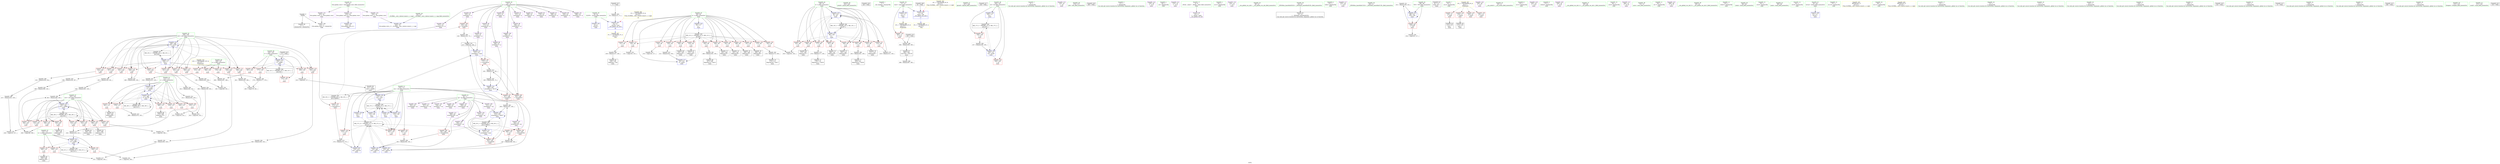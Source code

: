 digraph "SVFG" {
	label="SVFG";

	Node0x55d1b0679d70 [shape=record,color=grey,label="{NodeID: 0\nNullPtr}"];
	Node0x55d1b0679d70 -> Node0x55d1b068dc90[style=solid];
	Node0x55d1b0679d70 -> Node0x55d1b0690650[style=solid];
	Node0x55d1b069c0f0 [shape=record,color=grey,label="{NodeID: 277\n326 = Binary(324, 325, )\n}"];
	Node0x55d1b069c0f0 -> Node0x55d1b0699990[style=solid];
	Node0x55d1b068fbd0 [shape=record,color=red,label="{NodeID: 194\n143\<--142\n\<--arrayidx2\nmain\n}"];
	Node0x55d1b068fbd0 -> Node0x55d1b069d470[style=solid];
	Node0x55d1b068cdc0 [shape=record,color=purple,label="{NodeID: 111\n357\<--16\narrayidx107\<--sp\nmain\n}"];
	Node0x55d1b0679660 [shape=record,color=green,label="{NodeID: 28\n8\<--10\n_ZL2PI\<--_ZL2PI_field_insensitive\nGlob }"];
	Node0x55d1b0679660 -> Node0x55d1b0690250[style=solid];
	Node0x55d1b0679660 -> Node0x55d1b0690750[style=solid];
	Node0x55d1b069eaf0 [shape=record,color=grey,label="{NodeID: 305\n291 = Binary(282, 290, )\n}"];
	Node0x55d1b069eaf0 -> Node0x55d1b06a0a70[style=solid];
	Node0x55d1b0691380 [shape=record,color=blue,label="{NodeID: 222\n102\<--265\nn52\<--sub60\nmain\n}"];
	Node0x55d1b0691380 -> Node0x55d1b0693ad0[style=dashed];
	Node0x55d1b0691380 -> Node0x55d1b0693ba0[style=dashed];
	Node0x55d1b0691380 -> Node0x55d1b0693c70[style=dashed];
	Node0x55d1b0691380 -> Node0x55d1b0693d40[style=dashed];
	Node0x55d1b0691380 -> Node0x55d1b0693e10[style=dashed];
	Node0x55d1b0691380 -> Node0x55d1b0693ee0[style=dashed];
	Node0x55d1b0691380 -> Node0x55d1b0693fb0[style=dashed];
	Node0x55d1b0691380 -> Node0x55d1b0694080[style=dashed];
	Node0x55d1b0691380 -> Node0x55d1b0691380[style=dashed];
	Node0x55d1b0691380 -> Node0x55d1b06acfe0[style=dashed];
	Node0x55d1b0692dd0 [shape=record,color=red,label="{NodeID: 139\n184\<--94\n\<--n\nmain\n}"];
	Node0x55d1b0692dd0 -> Node0x55d1b068e6b0[style=solid];
	Node0x55d1b068d890 [shape=record,color=green,label="{NodeID: 56\n241\<--242\nprintf\<--printf_field_insensitive\n}"];
	Node0x55d1b06cbd60 [shape=record,color=black,label="{NodeID: 416\n240 = PHI()\n}"];
	Node0x55d1b0694490 [shape=record,color=red,label="{NodeID: 167\n278\<--106\n\<--y\nmain\n}"];
	Node0x55d1b0694490 -> Node0x55d1b069cb70[style=solid];
	Node0x55d1b068f070 [shape=record,color=black,label="{NodeID: 84\n359\<--358\nidxprom108\<--\nmain\n}"];
	Node0x55d1b0677be0 [shape=record,color=green,label="{NodeID: 1\n7\<--1\n__dso_handle\<--dummyObj\nGlob }"];
	Node0x55d1b069c270 [shape=record,color=grey,label="{NodeID: 278\n216 = Binary(215, 139, )\n}"];
	Node0x55d1b069c270 -> Node0x55d1b0690ea0[style=solid];
	Node0x55d1b068fca0 [shape=record,color=red,label="{NodeID: 195\n172\<--171\n\<--arrayidx16\nmain\n}"];
	Node0x55d1b068fca0 -> Node0x55d1b069f570[style=solid];
	Node0x55d1b068ce90 [shape=record,color=purple,label="{NodeID: 112\n360\<--16\narrayidx109\<--sp\nmain\n}"];
	Node0x55d1b068ce90 -> Node0x55d1b06900b0[style=solid];
	Node0x55d1b0679760 [shape=record,color=green,label="{NodeID: 29\n11\<--13\nstart\<--start_field_insensitive\nGlob }"];
	Node0x55d1b0679760 -> Node0x55d1b0692340[style=solid];
	Node0x55d1b0679760 -> Node0x55d1b0690350[style=solid];
	Node0x55d1b0679760 -> Node0x55d1b0690820[style=solid];
	Node0x55d1b069ec70 [shape=record,color=grey,label="{NodeID: 306\n396 = Binary(397, 395, )\n}"];
	Node0x55d1b0691450 [shape=record,color=blue,label="{NodeID: 223\n108\<--269\nk53\<--inc62\nmain\n}"];
	Node0x55d1b0691450 -> Node0x55d1b0694700[style=dashed];
	Node0x55d1b0691450 -> Node0x55d1b06947d0[style=dashed];
	Node0x55d1b0691450 -> Node0x55d1b06948a0[style=dashed];
	Node0x55d1b0691450 -> Node0x55d1b0694970[style=dashed];
	Node0x55d1b0691450 -> Node0x55d1b0694a40[style=dashed];
	Node0x55d1b0691450 -> Node0x55d1b0694b10[style=dashed];
	Node0x55d1b0691450 -> Node0x55d1b0694be0[style=dashed];
	Node0x55d1b0691450 -> Node0x55d1b0694cb0[style=dashed];
	Node0x55d1b0691450 -> Node0x55d1b0694d80[style=dashed];
	Node0x55d1b0691450 -> Node0x55d1b0694e50[style=dashed];
	Node0x55d1b0691450 -> Node0x55d1b0694f20[style=dashed];
	Node0x55d1b0691450 -> Node0x55d1b0691450[style=dashed];
	Node0x55d1b0691450 -> Node0x55d1b06ad9e0[style=dashed];
	Node0x55d1b0692ea0 [shape=record,color=red,label="{NodeID: 140\n191\<--94\n\<--n\nmain\n}"];
	Node0x55d1b0692ea0 -> Node0x55d1b068e850[style=solid];
	Node0x55d1b068d990 [shape=record,color=green,label="{NodeID: 57\n247\<--248\nfprintf\<--fprintf_field_insensitive\n}"];
	Node0x55d1b06cbe30 [shape=record,color=black,label="{NodeID: 417\n246 = PHI()\n}"];
	Node0x55d1b06acae0 [shape=record,color=black,label="{NodeID: 334\nMR_17V_3 = PHI(MR_17V_4, MR_17V_2, )\npts\{101 \}\n}"];
	Node0x55d1b06acae0 -> Node0x55d1b0693930[style=dashed];
	Node0x55d1b06acae0 -> Node0x55d1b06911e0[style=dashed];
	Node0x55d1b0694560 [shape=record,color=red,label="{NodeID: 168\n288\<--106\n\<--y\nmain\n}"];
	Node0x55d1b0694560 -> Node0x55d1b069edf0[style=solid];
	Node0x55d1b068f140 [shape=record,color=black,label="{NodeID: 85\n367\<--366\nidxprom112\<--\nmain\n}"];
	Node0x55d1b0677ab0 [shape=record,color=green,label="{NodeID: 2\n9\<--1\n\<--dummyObj\nCan only get source location for instruction, argument, global var or function.}"];
	Node0x55d1b069c3f0 [shape=record,color=grey,label="{NodeID: 279\n178 = Binary(177, 139, )\n}"];
	Node0x55d1b069c3f0 -> Node0x55d1b068e5e0[style=solid];
	Node0x55d1b068fd70 [shape=record,color=red,label="{NodeID: 196\n181\<--180\n\<--arrayidx22\nmain\n}"];
	Node0x55d1b068fd70 -> Node0x55d1b069f570[style=solid];
	Node0x55d1b068cf60 [shape=record,color=purple,label="{NodeID: 113\n119\<--18\n\<--.str\nmain\n}"];
	Node0x55d1b0679860 [shape=record,color=green,label="{NodeID: 30\n14\<--15\np\<--p_field_insensitive\nGlob }"];
	Node0x55d1b0679860 -> Node0x55d1b068f480[style=solid];
	Node0x55d1b0679860 -> Node0x55d1b068f550[style=solid];
	Node0x55d1b0679860 -> Node0x55d1b068f620[style=solid];
	Node0x55d1b0679860 -> Node0x55d1b068f6f0[style=solid];
	Node0x55d1b0679860 -> Node0x55d1b068f7c0[style=solid];
	Node0x55d1b0679860 -> Node0x55d1b068f890[style=solid];
	Node0x55d1b0679860 -> Node0x55d1b068f960[style=solid];
	Node0x55d1b0679860 -> Node0x55d1b068c190[style=solid];
	Node0x55d1b0679860 -> Node0x55d1b068c260[style=solid];
	Node0x55d1b0679860 -> Node0x55d1b068c330[style=solid];
	Node0x55d1b0679860 -> Node0x55d1b068c400[style=solid];
	Node0x55d1b0679860 -> Node0x55d1b068c4d0[style=solid];
	Node0x55d1b0679860 -> Node0x55d1b068c5a0[style=solid];
	Node0x55d1b0679860 -> Node0x55d1b068c670[style=solid];
	Node0x55d1b069edf0 [shape=record,color=grey,label="{NodeID: 307\n289 = Binary(287, 288, )\n}"];
	Node0x55d1b069edf0 -> Node0x55d1b06a0a70[style=solid];
	Node0x55d1b0691520 [shape=record,color=blue,label="{NodeID: 224\n104\<--273\nx\<--call64\nmain\n}"];
	Node0x55d1b0691520 -> Node0x55d1b0694220[style=dashed];
	Node0x55d1b0691520 -> Node0x55d1b06942f0[style=dashed];
	Node0x55d1b0691520 -> Node0x55d1b06943c0[style=dashed];
	Node0x55d1b0691520 -> Node0x55d1b06ad4e0[style=dashed];
	Node0x55d1b0692f70 [shape=record,color=red,label="{NodeID: 141\n198\<--94\n\<--n\nmain\n}"];
	Node0x55d1b0692f70 -> Node0x55d1b068e9f0[style=solid];
	Node0x55d1b068da90 [shape=record,color=green,label="{NodeID: 58\n274\<--275\nabs\<--abs_field_insensitive\n}"];
	Node0x55d1b06cbf30 [shape=record,color=black,label="{NodeID: 418\n399 = PHI()\n}"];
	Node0x55d1b06acfe0 [shape=record,color=black,label="{NodeID: 335\nMR_19V_2 = PHI(MR_19V_3, MR_19V_1, )\npts\{103 \}\n}"];
	Node0x55d1b06acfe0 -> Node0x55d1b0693ad0[style=dashed];
	Node0x55d1b06acfe0 -> Node0x55d1b0693ba0[style=dashed];
	Node0x55d1b06acfe0 -> Node0x55d1b0693c70[style=dashed];
	Node0x55d1b06acfe0 -> Node0x55d1b0693d40[style=dashed];
	Node0x55d1b06acfe0 -> Node0x55d1b0693e10[style=dashed];
	Node0x55d1b06acfe0 -> Node0x55d1b0693ee0[style=dashed];
	Node0x55d1b06acfe0 -> Node0x55d1b0693fb0[style=dashed];
	Node0x55d1b06acfe0 -> Node0x55d1b0694080[style=dashed];
	Node0x55d1b06acfe0 -> Node0x55d1b0691380[style=dashed];
	Node0x55d1b06acfe0 -> Node0x55d1b06acfe0[style=dashed];
	Node0x55d1b0694630 [shape=record,color=red,label="{NodeID: 169\n315\<--106\n\<--y\nmain\n}"];
	Node0x55d1b0694630 -> Node0x55d1b069e4f0[style=solid];
	Node0x55d1b068f210 [shape=record,color=black,label="{NodeID: 86\n370\<--369\nidxprom114\<--\nmain\n}"];
	Node0x55d1b0677800 [shape=record,color=green,label="{NodeID: 3\n12\<--1\n\<--dummyObj\nCan only get source location for instruction, argument, global var or function.}"];
	Node0x55d1b069c570 [shape=record,color=grey,label="{NodeID: 280\n336 = Binary(282, 335, )\n}"];
	Node0x55d1b069c570 -> Node0x55d1b069fb70[style=solid];
	Node0x55d1b068fe40 [shape=record,color=red,label="{NodeID: 197\n197\<--196\n\<--arrayidx31\nmain\n}"];
	Node0x55d1b068fe40 -> Node0x55d1b069c9f0[style=solid];
	Node0x55d1b068d030 [shape=record,color=purple,label="{NodeID: 114\n120\<--20\n\<--.str.3\nmain\n}"];
	Node0x55d1b068b3e0 [shape=record,color=green,label="{NodeID: 31\n16\<--17\nsp\<--sp_field_insensitive\nGlob }"];
	Node0x55d1b068b3e0 -> Node0x55d1b068c740[style=solid];
	Node0x55d1b068b3e0 -> Node0x55d1b068c810[style=solid];
	Node0x55d1b068b3e0 -> Node0x55d1b068c8e0[style=solid];
	Node0x55d1b068b3e0 -> Node0x55d1b068c9b0[style=solid];
	Node0x55d1b068b3e0 -> Node0x55d1b068ca80[style=solid];
	Node0x55d1b068b3e0 -> Node0x55d1b068cb50[style=solid];
	Node0x55d1b068b3e0 -> Node0x55d1b068cc20[style=solid];
	Node0x55d1b068b3e0 -> Node0x55d1b068ccf0[style=solid];
	Node0x55d1b068b3e0 -> Node0x55d1b068cdc0[style=solid];
	Node0x55d1b068b3e0 -> Node0x55d1b068ce90[style=solid];
	Node0x55d1b069ef70 [shape=record,color=grey,label="{NodeID: 308\n394 = Binary(392, 393, )\n}"];
	Node0x55d1b069ef70 -> Node0x55d1b068f2e0[style=solid];
	Node0x55d1b06915f0 [shape=record,color=blue,label="{NodeID: 225\n110\<--148\nres\<--\nmain\n}"];
	Node0x55d1b06915f0 -> Node0x55d1b0695260[style=dashed];
	Node0x55d1b06915f0 -> Node0x55d1b06adee0[style=dashed];
	Node0x55d1b0693040 [shape=record,color=red,label="{NodeID: 142\n207\<--94\n\<--n\nmain\n}"];
	Node0x55d1b0693040 -> Node0x55d1b068eb90[style=solid];
	Node0x55d1b068db90 [shape=record,color=green,label="{NodeID: 59\n43\<--417\n_GLOBAL__sub_I_Anton.Lunyov_1_1.cpp\<--_GLOBAL__sub_I_Anton.Lunyov_1_1.cpp_field_insensitive\n}"];
	Node0x55d1b068db90 -> Node0x55d1b0690550[style=solid];
	Node0x55d1b06cc030 [shape=record,color=black,label="{NodeID: 419\n273 = PHI()\n}"];
	Node0x55d1b06cc030 -> Node0x55d1b0691520[style=solid];
	Node0x55d1b06ad4e0 [shape=record,color=black,label="{NodeID: 336\nMR_21V_2 = PHI(MR_21V_3, MR_21V_1, )\npts\{105 \}\n}"];
	Node0x55d1b06ad4e0 -> Node0x55d1b0694150[style=dashed];
	Node0x55d1b06ad4e0 -> Node0x55d1b0691520[style=dashed];
	Node0x55d1b0694700 [shape=record,color=red,label="{NodeID: 170\n254\<--108\n\<--k53\nmain\n}"];
	Node0x55d1b0694700 -> Node0x55d1b069e070[style=solid];
	Node0x55d1b068f2e0 [shape=record,color=black,label="{NodeID: 87\n395\<--394\nconv130\<--sub129\nmain\n}"];
	Node0x55d1b068f2e0 -> Node0x55d1b069ec70[style=solid];
	Node0x55d1b0678d00 [shape=record,color=green,label="{NodeID: 4\n18\<--1\n.str\<--dummyObj\nGlob }"];
	Node0x55d1b069c6f0 [shape=record,color=grey,label="{NodeID: 281\n330 = Binary(282, 329, )\n}"];
	Node0x55d1b069c6f0 -> Node0x55d1b069fcf0[style=solid];
	Node0x55d1b068ff10 [shape=record,color=red,label="{NodeID: 198\n205\<--204\n\<--arrayidx36\nmain\n}"];
	Node0x55d1b068ff10 -> Node0x55d1b069c9f0[style=solid];
	Node0x55d1b068d100 [shape=record,color=purple,label="{NodeID: 115\n125\<--23\n\<--.str.4\nmain\n}"];
	Node0x55d1b068b470 [shape=record,color=green,label="{NodeID: 32\n41\<--45\nllvm.global_ctors\<--llvm.global_ctors_field_insensitive\nGlob }"];
	Node0x55d1b068b470 -> Node0x55d1b0692040[style=solid];
	Node0x55d1b068b470 -> Node0x55d1b0692140[style=solid];
	Node0x55d1b068b470 -> Node0x55d1b0692240[style=solid];
	Node0x55d1b069f0f0 [shape=record,color=grey,label="{NodeID: 309\n237 = Binary(236, 139, )\n}"];
	Node0x55d1b069f0f0 -> Node0x55d1b06911e0[style=solid];
	Node0x55d1b06916c0 [shape=record,color=blue,label="{NodeID: 226\n110\<--9\nres\<--\nmain\n}"];
	Node0x55d1b06916c0 -> Node0x55d1b0695260[style=dashed];
	Node0x55d1b06916c0 -> Node0x55d1b06adee0[style=dashed];
	Node0x55d1b0693110 [shape=record,color=red,label="{NodeID: 143\n220\<--94\n\<--n\nmain\n}"];
	Node0x55d1b0693110 -> Node0x55d1b069f9f0[style=solid];
	Node0x55d1b068dc90 [shape=record,color=black,label="{NodeID: 60\n2\<--3\ndummyVal\<--dummyVal\n}"];
	Node0x55d1b06ad9e0 [shape=record,color=black,label="{NodeID: 337\nMR_25V_2 = PHI(MR_25V_4, MR_25V_1, )\npts\{109 \}\n}"];
	Node0x55d1b06ad9e0 -> Node0x55d1b06912b0[style=dashed];
	Node0x55d1b06947d0 [shape=record,color=red,label="{NodeID: 171\n261\<--108\n\<--k53\nmain\n}"];
	Node0x55d1b06947d0 -> Node0x55d1b069d8f0[style=solid];
	Node0x55d1b068f3b0 [shape=record,color=purple,label="{NodeID: 88\n52\<--4\n\<--_ZStL8__ioinit\n__cxx_global_var_init\n}"];
	Node0x55d1b0678bb0 [shape=record,color=green,label="{NodeID: 5\n20\<--1\n.str.3\<--dummyObj\nGlob }"];
	Node0x55d1b069c870 [shape=record,color=grey,label="{NodeID: 282\n174 = Binary(173, 139, )\n}"];
	Node0x55d1b069c870 -> Node0x55d1b068e510[style=solid];
	Node0x55d1b068ffe0 [shape=record,color=red,label="{NodeID: 199\n345\<--344\n\<--arrayidx100\nmain\n}"];
	Node0x55d1b068ffe0 -> Node0x55d1b069d170[style=solid];
	Node0x55d1b0691a90 [shape=record,color=purple,label="{NodeID: 116\n126\<--25\n\<--.str.5\nmain\n}"];
	Node0x55d1b068b500 [shape=record,color=green,label="{NodeID: 33\n46\<--47\n__cxx_global_var_init\<--__cxx_global_var_init_field_insensitive\n}"];
	Node0x55d1b069f270 [shape=record,color=grey,label="{NodeID: 310\n380 = Binary(379, 139, )\n}"];
	Node0x55d1b069f270 -> Node0x55d1b0699cd0[style=solid];
	Node0x55d1b0691790 [shape=record,color=blue,label="{NodeID: 227\n110\<--148\nres\<--\nmain\n}"];
	Node0x55d1b0691790 -> Node0x55d1b0695260[style=dashed];
	Node0x55d1b0691790 -> Node0x55d1b06adee0[style=dashed];
	Node0x55d1b06931e0 [shape=record,color=red,label="{NodeID: 144\n161\<--96\n\<--k\nmain\n}"];
	Node0x55d1b06931e0 -> Node0x55d1b069fff0[style=solid];
	Node0x55d1b068dd90 [shape=record,color=black,label="{NodeID: 61\n54\<--55\n\<--_ZNSt8ios_base4InitD1Ev\nCan only get source location for instruction, argument, global var or function.}"];
	Node0x55d1b06adee0 [shape=record,color=black,label="{NodeID: 338\nMR_27V_2 = PHI(MR_27V_4, MR_27V_1, )\npts\{111 \}\n}"];
	Node0x55d1b06adee0 -> Node0x55d1b06915f0[style=dashed];
	Node0x55d1b06adee0 -> Node0x55d1b06916c0[style=dashed];
	Node0x55d1b06adee0 -> Node0x55d1b0691790[style=dashed];
	Node0x55d1b06adee0 -> Node0x55d1b0691860[style=dashed];
	Node0x55d1b06adee0 -> Node0x55d1b0691930[style=dashed];
	Node0x55d1b06948a0 [shape=record,color=red,label="{NodeID: 172\n268\<--108\n\<--k53\nmain\n}"];
	Node0x55d1b06948a0 -> Node0x55d1b069cff0[style=solid];
	Node0x55d1b068f480 [shape=record,color=purple,label="{NodeID: 89\n141\<--14\narrayidx\<--p\nmain\n}"];
	Node0x55d1b0678a30 [shape=record,color=green,label="{NodeID: 6\n22\<--1\nstdin\<--dummyObj\nGlob }"];
	Node0x55d1b069c9f0 [shape=record,color=grey,label="{NodeID: 283\n206 = Binary(197, 205, )\n}"];
	Node0x55d1b069c9f0 -> Node0x55d1b0690dd0[style=solid];
	Node0x55d1b06900b0 [shape=record,color=red,label="{NodeID: 200\n361\<--360\n\<--arrayidx109\nmain\n}"];
	Node0x55d1b06900b0 -> Node0x55d1b069e1f0[style=solid];
	Node0x55d1b0691b60 [shape=record,color=purple,label="{NodeID: 117\n225\<--28\n\<--.str.6\nmain\n}"];
	Node0x55d1b068b590 [shape=record,color=green,label="{NodeID: 34\n50\<--51\n_ZNSt8ios_base4InitC1Ev\<--_ZNSt8ios_base4InitC1Ev_field_insensitive\n}"];
	Node0x55d1b069f3f0 [shape=record,color=grey,label="{NodeID: 311\n231 = Binary(230, 232, )\n}"];
	Node0x55d1b069f3f0 -> Node0x55d1b0691110[style=solid];
	Node0x55d1b0691860 [shape=record,color=blue,label="{NodeID: 228\n110\<--311\nres\<--conv\nmain\n}"];
	Node0x55d1b0691860 -> Node0x55d1b0695260[style=dashed];
	Node0x55d1b0691860 -> Node0x55d1b06adee0[style=dashed];
	Node0x55d1b06932b0 [shape=record,color=red,label="{NodeID: 145\n169\<--96\n\<--k\nmain\n}"];
	Node0x55d1b06932b0 -> Node0x55d1b068e440[style=solid];
	Node0x55d1b068de90 [shape=record,color=black,label="{NodeID: 62\n91\<--117\nmain_ret\<--\nmain\n}"];
	Node0x55d1b06ae3e0 [shape=record,color=black,label="{NodeID: 339\nMR_29V_2 = PHI(MR_29V_3, MR_29V_1, )\npts\{113 \}\n}"];
	Node0x55d1b06ae3e0 -> Node0x55d1b0699900[style=dashed];
	Node0x55d1b06ae3e0 -> Node0x55d1b06ae3e0[style=dashed];
	Node0x55d1b0694970 [shape=record,color=red,label="{NodeID: 173\n280\<--108\n\<--k53\nmain\n}"];
	Node0x55d1b0694970 -> Node0x55d1b069ccf0[style=solid];
	Node0x55d1b068f550 [shape=record,color=purple,label="{NodeID: 90\n142\<--14\narrayidx2\<--p\nmain\n}"];
	Node0x55d1b068f550 -> Node0x55d1b068fbd0[style=solid];
	Node0x55d1b0678ac0 [shape=record,color=green,label="{NodeID: 7\n23\<--1\n.str.4\<--dummyObj\nGlob }"];
	Node0x55d1b06b7610 [shape=record,color=yellow,style=double,label="{NodeID: 367\n6V_1 = ENCHI(MR_6V_0)\npts\{1 \}\nFun[main]}"];
	Node0x55d1b06b7610 -> Node0x55d1b0692410[style=dashed];
	Node0x55d1b06b7610 -> Node0x55d1b06924e0[style=dashed];
	Node0x55d1b06b7610 -> Node0x55d1b06925b0[style=dashed];
	Node0x55d1b06b7610 -> Node0x55d1b0692680[style=dashed];
	Node0x55d1b069cb70 [shape=record,color=grey,label="{NodeID: 284\n279 = Binary(277, 278, )\n}"];
	Node0x55d1b069cb70 -> Node0x55d1b06a0bf0[style=solid];
	Node0x55d1b0690180 [shape=record,color=red,label="{NodeID: 201\n372\<--371\n\<--arrayidx115\nmain\n}"];
	Node0x55d1b0690180 -> Node0x55d1b069f6f0[style=solid];
	Node0x55d1b0691c30 [shape=record,color=purple,label="{NodeID: 118\n239\<--30\n\<--.str.7\nmain\n}"];
	Node0x55d1b068b620 [shape=record,color=green,label="{NodeID: 35\n56\<--57\n__cxa_atexit\<--__cxa_atexit_field_insensitive\n}"];
	Node0x55d1b069f570 [shape=record,color=grey,label="{NodeID: 312\n182 = Binary(172, 181, )\n}"];
	Node0x55d1b069f570 -> Node0x55d1b069def0[style=solid];
	Node0x55d1b0691930 [shape=record,color=blue,label="{NodeID: 229\n110\<--9\nres\<--\nmain\n}"];
	Node0x55d1b0691930 -> Node0x55d1b06b23e0[style=dashed];
	Node0x55d1b0693380 [shape=record,color=red,label="{NodeID: 146\n177\<--96\n\<--k\nmain\n}"];
	Node0x55d1b0693380 -> Node0x55d1b069c3f0[style=solid];
	Node0x55d1b068df60 [shape=record,color=black,label="{NodeID: 63\n121\<--118\ncall\<--\nmain\n}"];
	Node0x55d1b06ae8e0 [shape=record,color=black,label="{NodeID: 340\nMR_31V_2 = PHI(MR_31V_3, MR_31V_1, )\npts\{115 \}\n}"];
	Node0x55d1b06ae8e0 -> Node0x55d1b0699990[style=dashed];
	Node0x55d1b06ae8e0 -> Node0x55d1b06ae8e0[style=dashed];
	Node0x55d1b0694a40 [shape=record,color=red,label="{NodeID: 174\n290\<--108\n\<--k53\nmain\n}"];
	Node0x55d1b0694a40 -> Node0x55d1b069eaf0[style=solid];
	Node0x55d1b068f620 [shape=record,color=purple,label="{NodeID: 91\n151\<--14\narrayidx4\<--p\nmain\n}"];
	Node0x55d1b0677270 [shape=record,color=green,label="{NodeID: 8\n25\<--1\n.str.5\<--dummyObj\nGlob }"];
	Node0x55d1b06b7720 [shape=record,color=yellow,style=double,label="{NodeID: 368\n4V_1 = ENCHI(MR_4V_0)\npts\{13 \}\nFun[main]}"];
	Node0x55d1b06b7720 -> Node0x55d1b0692340[style=dashed];
	Node0x55d1b069ccf0 [shape=record,color=grey,label="{NodeID: 285\n281 = Binary(282, 280, )\n}"];
	Node0x55d1b069ccf0 -> Node0x55d1b06a0bf0[style=solid];
	Node0x55d1b0690250 [shape=record,color=blue,label="{NodeID: 202\n8\<--9\n_ZL2PI\<--\nGlob }"];
	Node0x55d1b0691d00 [shape=record,color=purple,label="{NodeID: 119\n245\<--33\n\<--.str.8\nmain\n}"];
	Node0x55d1b068b6b0 [shape=record,color=green,label="{NodeID: 36\n55\<--61\n_ZNSt8ios_base4InitD1Ev\<--_ZNSt8ios_base4InitD1Ev_field_insensitive\n}"];
	Node0x55d1b068b6b0 -> Node0x55d1b068dd90[style=solid];
	Node0x55d1b069f6f0 [shape=record,color=grey,label="{NodeID: 313\n374 = Binary(373, 372, )\n}"];
	Node0x55d1b069f6f0 -> Node0x55d1b0699c00[style=solid];
	Node0x55d1b0699900 [shape=record,color=blue,label="{NodeID: 230\n112\<--316\nz\<--add84\nmain\n}"];
	Node0x55d1b0699900 -> Node0x55d1b0695330[style=dashed];
	Node0x55d1b0699900 -> Node0x55d1b0695400[style=dashed];
	Node0x55d1b0699900 -> Node0x55d1b06954d0[style=dashed];
	Node0x55d1b0699900 -> Node0x55d1b06955a0[style=dashed];
	Node0x55d1b0699900 -> Node0x55d1b0695670[style=dashed];
	Node0x55d1b0699900 -> Node0x55d1b0695740[style=dashed];
	Node0x55d1b0699900 -> Node0x55d1b0699cd0[style=dashed];
	Node0x55d1b0699900 -> Node0x55d1b06ae3e0[style=dashed];
	Node0x55d1b0693450 [shape=record,color=red,label="{NodeID: 147\n187\<--96\n\<--k\nmain\n}"];
	Node0x55d1b0693450 -> Node0x55d1b068e780[style=solid];
	Node0x55d1b068e030 [shape=record,color=black,label="{NodeID: 64\n127\<--124\ncall1\<--\nmain\n}"];
	Node0x55d1b0694b10 [shape=record,color=red,label="{NodeID: 175\n297\<--108\n\<--k53\nmain\n}"];
	Node0x55d1b0694b10 -> Node0x55d1b069e670[style=solid];
	Node0x55d1b068f6f0 [shape=record,color=purple,label="{NodeID: 92\n152\<--14\narrayidx5\<--p\nmain\n}"];
	Node0x55d1b068f6f0 -> Node0x55d1b0690a90[style=solid];
	Node0x55d1b0677300 [shape=record,color=green,label="{NodeID: 9\n27\<--1\nstdout\<--dummyObj\nGlob }"];
	Node0x55d1b069ce70 [shape=record,color=grey,label="{NodeID: 286\n202 = Binary(201, 139, )\n}"];
	Node0x55d1b069ce70 -> Node0x55d1b068eac0[style=solid];
	Node0x55d1b0690350 [shape=record,color=blue,label="{NodeID: 203\n11\<--12\nstart\<--\nGlob }"];
	Node0x55d1b0690350 -> Node0x55d1b06b7720[style=dashed];
	Node0x55d1b0691dd0 [shape=record,color=purple,label="{NodeID: 120\n249\<--35\n\<--.str.9\nmain\n}"];
	Node0x55d1b068b7b0 [shape=record,color=green,label="{NodeID: 37\n68\<--69\n__cxx_global_var_init.1\<--__cxx_global_var_init.1_field_insensitive\n}"];
	Node0x55d1b069f870 [shape=record,color=grey,label="{NodeID: 314\n321 = Binary(282, 320, )\n}"];
	Node0x55d1b069f870 -> Node0x55d1b06a0ef0[style=solid];
	Node0x55d1b0699990 [shape=record,color=blue,label="{NodeID: 231\n114\<--326\nw\<--sub89\nmain\n}"];
	Node0x55d1b0699990 -> Node0x55d1b0695810[style=dashed];
	Node0x55d1b0699990 -> Node0x55d1b068fa30[style=dashed];
	Node0x55d1b0699990 -> Node0x55d1b068fb00[style=dashed];
	Node0x55d1b0699990 -> Node0x55d1b0699990[style=dashed];
	Node0x55d1b0699990 -> Node0x55d1b06ae8e0[style=dashed];
	Node0x55d1b0693520 [shape=record,color=red,label="{NodeID: 148\n194\<--96\n\<--k\nmain\n}"];
	Node0x55d1b0693520 -> Node0x55d1b068e920[style=solid];
	Node0x55d1b068e100 [shape=record,color=black,label="{NodeID: 65\n140\<--138\nidxprom\<--sub\nmain\n}"];
	Node0x55d1b0694be0 [shape=record,color=red,label="{NodeID: 176\n305\<--108\n\<--k53\nmain\n}"];
	Node0x55d1b0694be0 -> Node0x55d1b069e970[style=solid];
	Node0x55d1b068f7c0 [shape=record,color=purple,label="{NodeID: 93\n168\<--14\narrayidx14\<--p\nmain\n}"];
	Node0x55d1b0676950 [shape=record,color=green,label="{NodeID: 10\n28\<--1\n.str.6\<--dummyObj\nGlob }"];
	Node0x55d1b069cff0 [shape=record,color=grey,label="{NodeID: 287\n269 = Binary(268, 139, )\n}"];
	Node0x55d1b069cff0 -> Node0x55d1b0691450[style=solid];
	Node0x55d1b0690450 [shape=record,color=blue,label="{NodeID: 204\n423\<--42\nllvm.global_ctors_0\<--\nGlob }"];
	Node0x55d1b0691ea0 [shape=record,color=purple,label="{NodeID: 121\n388\<--37\n\<--.str.10\nmain\n}"];
	Node0x55d1b068b8b0 [shape=record,color=green,label="{NodeID: 38\n72\<--73\nacos\<--acos_field_insensitive\n}"];
	Node0x55d1b069f9f0 [shape=record,color=grey,label="{NodeID: 315\n221 = Binary(220, 139, )\n}"];
	Node0x55d1b069f9f0 -> Node0x55d1b0690f70[style=solid];
	Node0x55d1b0699a60 [shape=record,color=blue,label="{NodeID: 232\n110\<--347\nres\<--add101\nmain\n}"];
	Node0x55d1b0699a60 -> Node0x55d1b06b23e0[style=dashed];
	Node0x55d1b06935f0 [shape=record,color=red,label="{NodeID: 149\n201\<--96\n\<--k\nmain\n}"];
	Node0x55d1b06935f0 -> Node0x55d1b069ce70[style=solid];
	Node0x55d1b068e1d0 [shape=record,color=black,label="{NodeID: 66\n150\<--149\nidxprom3\<--\nmain\n}"];
	Node0x55d1b06af7e0 [shape=record,color=black,label="{NodeID: 343\nMR_11V_3 = PHI(MR_11V_4, MR_11V_2, )\npts\{95 \}\n}"];
	Node0x55d1b06af7e0 -> Node0x55d1b0692750[style=dashed];
	Node0x55d1b06af7e0 -> Node0x55d1b0692820[style=dashed];
	Node0x55d1b06af7e0 -> Node0x55d1b06928f0[style=dashed];
	Node0x55d1b06af7e0 -> Node0x55d1b06929c0[style=dashed];
	Node0x55d1b06af7e0 -> Node0x55d1b0692a90[style=dashed];
	Node0x55d1b06af7e0 -> Node0x55d1b0692b60[style=dashed];
	Node0x55d1b06af7e0 -> Node0x55d1b0692c30[style=dashed];
	Node0x55d1b06af7e0 -> Node0x55d1b0692d00[style=dashed];
	Node0x55d1b06af7e0 -> Node0x55d1b0692dd0[style=dashed];
	Node0x55d1b06af7e0 -> Node0x55d1b0692ea0[style=dashed];
	Node0x55d1b06af7e0 -> Node0x55d1b0692f70[style=dashed];
	Node0x55d1b06af7e0 -> Node0x55d1b0693040[style=dashed];
	Node0x55d1b06af7e0 -> Node0x55d1b0693110[style=dashed];
	Node0x55d1b06af7e0 -> Node0x55d1b0690f70[style=dashed];
	Node0x55d1b0694cb0 [shape=record,color=red,label="{NodeID: 177\n320\<--108\n\<--k53\nmain\n}"];
	Node0x55d1b0694cb0 -> Node0x55d1b069f870[style=solid];
	Node0x55d1b068f890 [shape=record,color=purple,label="{NodeID: 94\n171\<--14\narrayidx16\<--p\nmain\n}"];
	Node0x55d1b068f890 -> Node0x55d1b068fca0[style=solid];
	Node0x55d1b0677900 [shape=record,color=green,label="{NodeID: 11\n30\<--1\n.str.7\<--dummyObj\nGlob }"];
	Node0x55d1b069d170 [shape=record,color=grey,label="{NodeID: 288\n347 = Binary(346, 345, )\n}"];
	Node0x55d1b069d170 -> Node0x55d1b0699a60[style=solid];
	Node0x55d1b0690550 [shape=record,color=blue,label="{NodeID: 205\n424\<--43\nllvm.global_ctors_1\<--_GLOBAL__sub_I_Anton.Lunyov_1_1.cpp\nGlob }"];
	Node0x55d1b0691f70 [shape=record,color=purple,label="{NodeID: 122\n398\<--39\n\<--.str.11\nmain\n}"];
	Node0x55d1b068b9b0 [shape=record,color=green,label="{NodeID: 39\n80\<--81\n__cxx_global_var_init.2\<--__cxx_global_var_init.2_field_insensitive\n}"];
	Node0x55d1b069fb70 [shape=record,color=grey,label="{NodeID: 316\n337 = cmp(334, 336, )\n}"];
	Node0x55d1b0699b30 [shape=record,color=blue,label="{NodeID: 233\n110\<--363\nres\<--add110\nmain\n}"];
	Node0x55d1b0699b30 -> Node0x55d1b06b23e0[style=dashed];
	Node0x55d1b06936c0 [shape=record,color=red,label="{NodeID: 150\n210\<--96\n\<--k\nmain\n}"];
	Node0x55d1b06936c0 -> Node0x55d1b068ec60[style=solid];
	Node0x55d1b068e2a0 [shape=record,color=black,label="{NodeID: 67\n155\<--154\nidxprom6\<--\nmain\n}"];
	Node0x55d1b06afce0 [shape=record,color=black,label="{NodeID: 344\nMR_13V_2 = PHI(MR_13V_4, MR_13V_1, )\npts\{97 \}\n}"];
	Node0x55d1b06afce0 -> Node0x55d1b0690c30[style=dashed];
	Node0x55d1b0694d80 [shape=record,color=red,label="{NodeID: 178\n329\<--108\n\<--k53\nmain\n}"];
	Node0x55d1b0694d80 -> Node0x55d1b069c6f0[style=solid];
	Node0x55d1b068f960 [shape=record,color=purple,label="{NodeID: 95\n176\<--14\narrayidx19\<--p\nmain\n}"];
	Node0x55d1b06783a0 [shape=record,color=green,label="{NodeID: 12\n32\<--1\nstderr\<--dummyObj\nGlob }"];
	Node0x55d1b069d2f0 [shape=record,color=grey,label="{NodeID: 289\n265 = Binary(264, 263, )\n}"];
	Node0x55d1b069d2f0 -> Node0x55d1b0691380[style=solid];
	Node0x55d1b0690650 [shape=record,color=blue, style = dotted,label="{NodeID: 206\n425\<--3\nllvm.global_ctors_2\<--dummyVal\nGlob }"];
	Node0x55d1b0692040 [shape=record,color=purple,label="{NodeID: 123\n423\<--41\nllvm.global_ctors_0\<--llvm.global_ctors\nGlob }"];
	Node0x55d1b0692040 -> Node0x55d1b0690450[style=solid];
	Node0x55d1b068bab0 [shape=record,color=green,label="{NodeID: 40\n84\<--85\nclock\<--clock_field_insensitive\n}"];
	Node0x55d1b069fcf0 [shape=record,color=grey,label="{NodeID: 317\n331 = cmp(328, 330, )\n}"];
	Node0x55d1b0699c00 [shape=record,color=blue,label="{NodeID: 234\n110\<--374\nres\<--add116\nmain\n}"];
	Node0x55d1b0699c00 -> Node0x55d1b06b23e0[style=dashed];
	Node0x55d1b0693790 [shape=record,color=red,label="{NodeID: 151\n215\<--96\n\<--k\nmain\n}"];
	Node0x55d1b0693790 -> Node0x55d1b069c270[style=solid];
	Node0x55d1b068e370 [shape=record,color=black,label="{NodeID: 68\n167\<--166\nidxprom13\<--sub12\nmain\n}"];
	Node0x55d1b06b01e0 [shape=record,color=black,label="{NodeID: 345\nMR_33V_2 = PHI(MR_33V_4, MR_33V_1, )\npts\{150000 \}\n}"];
	Node0x55d1b06b01e0 -> Node0x55d1b068fbd0[style=dashed];
	Node0x55d1b06b01e0 -> Node0x55d1b0690180[style=dashed];
	Node0x55d1b06b01e0 -> Node0x55d1b0690a90[style=dashed];
	Node0x55d1b0694e50 [shape=record,color=red,label="{NodeID: 179\n335\<--108\n\<--k53\nmain\n}"];
	Node0x55d1b0694e50 -> Node0x55d1b069c570[style=solid];
	Node0x55d1b068c190 [shape=record,color=purple,label="{NodeID: 96\n180\<--14\narrayidx22\<--p\nmain\n}"];
	Node0x55d1b068c190 -> Node0x55d1b068fd70[style=solid];
	Node0x55d1b0678470 [shape=record,color=green,label="{NodeID: 13\n33\<--1\n.str.8\<--dummyObj\nGlob }"];
	Node0x55d1b069d470 [shape=record,color=grey,label="{NodeID: 290\n144 = Binary(143, 75, )\n}"];
	Node0x55d1b069d470 -> Node0x55d1b069bb50[style=solid];
	Node0x55d1b0690750 [shape=record,color=blue,label="{NodeID: 207\n8\<--74\n_ZL2PI\<--mul\n__cxx_global_var_init.1\n|{<s0>16}}"];
	Node0x55d1b0690750:s0 -> Node0x55d1b06bc530[style=dashed,color=blue];
	Node0x55d1b0692140 [shape=record,color=purple,label="{NodeID: 124\n424\<--41\nllvm.global_ctors_1\<--llvm.global_ctors\nGlob }"];
	Node0x55d1b0692140 -> Node0x55d1b0690550[style=solid];
	Node0x55d1b068bbb0 [shape=record,color=green,label="{NodeID: 41\n89\<--90\nmain\<--main_field_insensitive\n}"];
	Node0x55d1b069fe70 [shape=record,color=grey,label="{NodeID: 318\n131 = cmp(130, 132, )\n}"];
	Node0x55d1b0699cd0 [shape=record,color=blue,label="{NodeID: 235\n112\<--380\nz\<--inc120\nmain\n}"];
	Node0x55d1b0699cd0 -> Node0x55d1b0695330[style=dashed];
	Node0x55d1b0699cd0 -> Node0x55d1b0695400[style=dashed];
	Node0x55d1b0699cd0 -> Node0x55d1b06954d0[style=dashed];
	Node0x55d1b0699cd0 -> Node0x55d1b06955a0[style=dashed];
	Node0x55d1b0699cd0 -> Node0x55d1b0695670[style=dashed];
	Node0x55d1b0699cd0 -> Node0x55d1b0695740[style=dashed];
	Node0x55d1b0699cd0 -> Node0x55d1b0699cd0[style=dashed];
	Node0x55d1b0699cd0 -> Node0x55d1b06ae3e0[style=dashed];
	Node0x55d1b0693860 [shape=record,color=red,label="{NodeID: 152\n230\<--98\n\<--TST\nmain\n}"];
	Node0x55d1b0693860 -> Node0x55d1b069f3f0[style=solid];
	Node0x55d1b0693860 -> Node0x55d1b06a0d70[style=solid];
	Node0x55d1b068e440 [shape=record,color=black,label="{NodeID: 69\n170\<--169\nidxprom15\<--\nmain\n}"];
	Node0x55d1b06b06e0 [shape=record,color=black,label="{NodeID: 346\nMR_35V_2 = PHI(MR_35V_4, MR_35V_1, )\npts\{170000 \}\n}"];
	Node0x55d1b06b06e0 -> Node0x55d1b068ffe0[style=dashed];
	Node0x55d1b06b06e0 -> Node0x55d1b06900b0[style=dashed];
	Node0x55d1b06b06e0 -> Node0x55d1b0690b60[style=dashed];
	Node0x55d1b0694f20 [shape=record,color=red,label="{NodeID: 180\n351\<--108\n\<--k53\nmain\n}"];
	Node0x55d1b0694f20 -> Node0x55d1b069da70[style=solid];
	Node0x55d1b068c260 [shape=record,color=purple,label="{NodeID: 97\n186\<--14\narrayidx25\<--p\nmain\n}"];
	Node0x55d1b0678740 [shape=record,color=green,label="{NodeID: 14\n35\<--1\n.str.9\<--dummyObj\nGlob }"];
	Node0x55d1b069d5f0 [shape=record,color=grey,label="{NodeID: 291\n263 = Binary(262, 139, )\n}"];
	Node0x55d1b069d5f0 -> Node0x55d1b069d2f0[style=solid];
	Node0x55d1b0690820 [shape=record,color=blue,label="{NodeID: 208\n11\<--83\nstart\<--call\n__cxx_global_var_init.2\n|{<s0>17}}"];
	Node0x55d1b0690820:s0 -> Node0x55d1b06bc690[style=dashed,color=blue];
	Node0x55d1b0692240 [shape=record,color=purple,label="{NodeID: 125\n425\<--41\nllvm.global_ctors_2\<--llvm.global_ctors\nGlob }"];
	Node0x55d1b0692240 -> Node0x55d1b0690650[style=solid];
	Node0x55d1b068bcb0 [shape=record,color=green,label="{NodeID: 42\n92\<--93\nretval\<--retval_field_insensitive\nmain\n}"];
	Node0x55d1b068bcb0 -> Node0x55d1b06908f0[style=solid];
	Node0x55d1b069fff0 [shape=record,color=grey,label="{NodeID: 319\n163 = cmp(161, 162, )\n}"];
	Node0x55d1b0693930 [shape=record,color=red,label="{NodeID: 153\n236\<--100\n\<--tst\nmain\n}"];
	Node0x55d1b0693930 -> Node0x55d1b069f0f0[style=solid];
	Node0x55d1b068e510 [shape=record,color=black,label="{NodeID: 70\n175\<--174\nidxprom18\<--sub17\nmain\n}"];
	Node0x55d1b0694ff0 [shape=record,color=red,label="{NodeID: 181\n346\<--110\n\<--res\nmain\n}"];
	Node0x55d1b0694ff0 -> Node0x55d1b069d170[style=solid];
	Node0x55d1b068c330 [shape=record,color=purple,label="{NodeID: 98\n189\<--14\narrayidx27\<--p\nmain\n}"];
	Node0x55d1b068c330 -> Node0x55d1b0690d00[style=solid];
	Node0x55d1b0678810 [shape=record,color=green,label="{NodeID: 15\n37\<--1\n.str.10\<--dummyObj\nGlob }"];
	Node0x55d1b069d770 [shape=record,color=grey,label="{NodeID: 292\n166 = Binary(165, 139, )\n}"];
	Node0x55d1b069d770 -> Node0x55d1b068e370[style=solid];
	Node0x55d1b06908f0 [shape=record,color=blue,label="{NodeID: 209\n92\<--117\nretval\<--\nmain\n}"];
	Node0x55d1b0692340 [shape=record,color=red,label="{NodeID: 126\n393\<--11\n\<--start\nmain\n}"];
	Node0x55d1b0692340 -> Node0x55d1b069ef70[style=solid];
	Node0x55d1b068bd80 [shape=record,color=green,label="{NodeID: 43\n94\<--95\nn\<--n_field_insensitive\nmain\n}"];
	Node0x55d1b068bd80 -> Node0x55d1b0692750[style=solid];
	Node0x55d1b068bd80 -> Node0x55d1b0692820[style=solid];
	Node0x55d1b068bd80 -> Node0x55d1b06928f0[style=solid];
	Node0x55d1b068bd80 -> Node0x55d1b06929c0[style=solid];
	Node0x55d1b068bd80 -> Node0x55d1b0692a90[style=solid];
	Node0x55d1b068bd80 -> Node0x55d1b0692b60[style=solid];
	Node0x55d1b068bd80 -> Node0x55d1b0692c30[style=solid];
	Node0x55d1b068bd80 -> Node0x55d1b0692d00[style=solid];
	Node0x55d1b068bd80 -> Node0x55d1b0692dd0[style=solid];
	Node0x55d1b068bd80 -> Node0x55d1b0692ea0[style=solid];
	Node0x55d1b068bd80 -> Node0x55d1b0692f70[style=solid];
	Node0x55d1b068bd80 -> Node0x55d1b0693040[style=solid];
	Node0x55d1b068bd80 -> Node0x55d1b0693110[style=solid];
	Node0x55d1b068bd80 -> Node0x55d1b06909c0[style=solid];
	Node0x55d1b068bd80 -> Node0x55d1b0690f70[style=solid];
	Node0x55d1b0697480 [shape=record,color=yellow,style=double,label="{NodeID: 403\nRETMU(4V_2)\npts\{13 \}\nFun[_GLOBAL__sub_I_Anton.Lunyov_1_1.cpp]}"];
	Node0x55d1b06a0170 [shape=record,color=grey,label="{NodeID: 320\n258 = cmp(253, 257, )\n}"];
	Node0x55d1b0693a00 [shape=record,color=red,label="{NodeID: 154\n244\<--100\n\<--tst\nmain\n}"];
	Node0x55d1b068e5e0 [shape=record,color=black,label="{NodeID: 71\n179\<--178\nidxprom21\<--sub20\nmain\n}"];
	Node0x55d1b06950c0 [shape=record,color=red,label="{NodeID: 182\n362\<--110\n\<--res\nmain\n}"];
	Node0x55d1b06950c0 -> Node0x55d1b069e1f0[style=solid];
	Node0x55d1b068c400 [shape=record,color=purple,label="{NodeID: 99\n193\<--14\narrayidx29\<--p\nmain\n}"];
	Node0x55d1b06788e0 [shape=record,color=green,label="{NodeID: 16\n39\<--1\n.str.11\<--dummyObj\nGlob }"];
	Node0x55d1b06b7e20 [shape=record,color=yellow,style=double,label="{NodeID: 376\n23V_1 = ENCHI(MR_23V_0)\npts\{107 \}\nFun[main]}"];
	Node0x55d1b06b7e20 -> Node0x55d1b0694490[style=dashed];
	Node0x55d1b06b7e20 -> Node0x55d1b0694560[style=dashed];
	Node0x55d1b06b7e20 -> Node0x55d1b0694630[style=dashed];
	Node0x55d1b069d8f0 [shape=record,color=grey,label="{NodeID: 293\n262 = Binary(256, 261, )\n}"];
	Node0x55d1b069d8f0 -> Node0x55d1b069d5f0[style=solid];
	Node0x55d1b06909c0 [shape=record,color=blue,label="{NodeID: 210\n94\<--117\nn\<--\nmain\n}"];
	Node0x55d1b06909c0 -> Node0x55d1b06af7e0[style=dashed];
	Node0x55d1b0692410 [shape=record,color=red,label="{NodeID: 127\n118\<--22\n\<--stdin\nmain\n}"];
	Node0x55d1b0692410 -> Node0x55d1b068df60[style=solid];
	Node0x55d1b068be50 [shape=record,color=green,label="{NodeID: 44\n96\<--97\nk\<--k_field_insensitive\nmain\n}"];
	Node0x55d1b068be50 -> Node0x55d1b06931e0[style=solid];
	Node0x55d1b068be50 -> Node0x55d1b06932b0[style=solid];
	Node0x55d1b068be50 -> Node0x55d1b0693380[style=solid];
	Node0x55d1b068be50 -> Node0x55d1b0693450[style=solid];
	Node0x55d1b068be50 -> Node0x55d1b0693520[style=solid];
	Node0x55d1b068be50 -> Node0x55d1b06935f0[style=solid];
	Node0x55d1b068be50 -> Node0x55d1b06936c0[style=solid];
	Node0x55d1b068be50 -> Node0x55d1b0693790[style=solid];
	Node0x55d1b068be50 -> Node0x55d1b0690c30[style=solid];
	Node0x55d1b068be50 -> Node0x55d1b0690ea0[style=solid];
	Node0x55d1b0697590 [shape=record,color=yellow,style=double,label="{NodeID: 404\nRETMU(2V_2)\npts\{10 \}\nFun[_GLOBAL__sub_I_Anton.Lunyov_1_1.cpp]}"];
	Node0x55d1b06a02f0 [shape=record,color=grey,label="{NodeID: 321\n310 = cmp(309, 117, )\n}"];
	Node0x55d1b06a02f0 -> Node0x55d1b068ed30[style=solid];
	Node0x55d1b0693ad0 [shape=record,color=red,label="{NodeID: 155\n253\<--102\n\<--n52\nmain\n}"];
	Node0x55d1b0693ad0 -> Node0x55d1b06a0170[style=solid];
	Node0x55d1b068e6b0 [shape=record,color=black,label="{NodeID: 72\n185\<--184\nidxprom24\<--\nmain\n}"];
	Node0x55d1b0695190 [shape=record,color=red,label="{NodeID: 183\n373\<--110\n\<--res\nmain\n}"];
	Node0x55d1b0695190 -> Node0x55d1b069f6f0[style=solid];
	Node0x55d1b068c4d0 [shape=record,color=purple,label="{NodeID: 100\n196\<--14\narrayidx31\<--p\nmain\n}"];
	Node0x55d1b068c4d0 -> Node0x55d1b068fe40[style=solid];
	Node0x55d1b0677d80 [shape=record,color=green,label="{NodeID: 17\n42\<--1\n\<--dummyObj\nCan only get source location for instruction, argument, global var or function.}"];
	Node0x55d1b069da70 [shape=record,color=grey,label="{NodeID: 294\n352 = Binary(282, 351, )\n}"];
	Node0x55d1b069da70 -> Node0x55d1b06a05f0[style=solid];
	Node0x55d1b0690a90 [shape=record,color=blue,label="{NodeID: 211\n152\<--147\narrayidx5\<--cond\nmain\n}"];
	Node0x55d1b0690a90 -> Node0x55d1b068fca0[style=dashed];
	Node0x55d1b0690a90 -> Node0x55d1b068fd70[style=dashed];
	Node0x55d1b0690a90 -> Node0x55d1b0690d00[style=dashed];
	Node0x55d1b0690a90 -> Node0x55d1b06b01e0[style=dashed];
	Node0x55d1b06924e0 [shape=record,color=red,label="{NodeID: 128\n124\<--27\n\<--stdout\nmain\n}"];
	Node0x55d1b06924e0 -> Node0x55d1b068e030[style=solid];
	Node0x55d1b068bf20 [shape=record,color=green,label="{NodeID: 45\n98\<--99\nTST\<--TST_field_insensitive\nmain\n}"];
	Node0x55d1b068bf20 -> Node0x55d1b0693860[style=solid];
	Node0x55d1b068bf20 -> Node0x55d1b0691110[style=solid];
	Node0x55d1b06a0470 [shape=record,color=grey,label="{NodeID: 322\n307 = cmp(304, 306, )\n}"];
	Node0x55d1b0693ba0 [shape=record,color=red,label="{NodeID: 156\n264\<--102\n\<--n52\nmain\n}"];
	Node0x55d1b0693ba0 -> Node0x55d1b069d2f0[style=solid];
	Node0x55d1b068e780 [shape=record,color=black,label="{NodeID: 73\n188\<--187\nidxprom26\<--\nmain\n}"];
	Node0x55d1b0695260 [shape=record,color=red,label="{NodeID: 184\n387\<--110\n\<--res\nmain\n}"];
	Node0x55d1b068c5a0 [shape=record,color=purple,label="{NodeID: 101\n368\<--14\narrayidx113\<--p\nmain\n}"];
	Node0x55d1b0677e10 [shape=record,color=green,label="{NodeID: 18\n75\<--1\n\<--dummyObj\nCan only get source location for instruction, argument, global var or function.}"];
	Node0x55d1b069dbf0 [shape=record,color=grey,label="{NodeID: 295\n74 = Binary(75, 71, )\n}"];
	Node0x55d1b069dbf0 -> Node0x55d1b0690750[style=solid];
	Node0x55d1b0690b60 [shape=record,color=blue,label="{NodeID: 212\n157\<--147\narrayidx8\<--cond\nmain\n}"];
	Node0x55d1b0690b60 -> Node0x55d1b068ff10[style=dashed];
	Node0x55d1b0690b60 -> Node0x55d1b0690dd0[style=dashed];
	Node0x55d1b0690b60 -> Node0x55d1b06b06e0[style=dashed];
	Node0x55d1b06925b0 [shape=record,color=red,label="{NodeID: 129\n243\<--32\n\<--stderr\nmain\n}"];
	Node0x55d1b068bff0 [shape=record,color=green,label="{NodeID: 46\n100\<--101\ntst\<--tst_field_insensitive\nmain\n}"];
	Node0x55d1b068bff0 -> Node0x55d1b0693930[style=solid];
	Node0x55d1b068bff0 -> Node0x55d1b0693a00[style=solid];
	Node0x55d1b068bff0 -> Node0x55d1b0691040[style=solid];
	Node0x55d1b068bff0 -> Node0x55d1b06911e0[style=solid];
	Node0x55d1b06a05f0 [shape=record,color=grey,label="{NodeID: 323\n353 = cmp(350, 352, )\n}"];
	Node0x55d1b0693c70 [shape=record,color=red,label="{NodeID: 157\n296\<--102\n\<--n52\nmain\n}"];
	Node0x55d1b0693c70 -> Node0x55d1b06a08f0[style=solid];
	Node0x55d1b068e850 [shape=record,color=black,label="{NodeID: 74\n192\<--191\nidxprom28\<--\nmain\n}"];
	Node0x55d1b06b23e0 [shape=record,color=black,label="{NodeID: 351\nMR_27V_12 = PHI(MR_27V_13, MR_27V_11, )\npts\{111 \}\n}"];
	Node0x55d1b06b23e0 -> Node0x55d1b0694ff0[style=dashed];
	Node0x55d1b06b23e0 -> Node0x55d1b06950c0[style=dashed];
	Node0x55d1b06b23e0 -> Node0x55d1b0695190[style=dashed];
	Node0x55d1b06b23e0 -> Node0x55d1b0695260[style=dashed];
	Node0x55d1b06b23e0 -> Node0x55d1b0699a60[style=dashed];
	Node0x55d1b06b23e0 -> Node0x55d1b0699b30[style=dashed];
	Node0x55d1b06b23e0 -> Node0x55d1b0699c00[style=dashed];
	Node0x55d1b06b23e0 -> Node0x55d1b06adee0[style=dashed];
	Node0x55d1b06b23e0 -> Node0x55d1b06b23e0[style=dashed];
	Node0x55d1b0695330 [shape=record,color=red,label="{NodeID: 185\n319\<--112\n\<--z\nmain\n}"];
	Node0x55d1b0695330 -> Node0x55d1b06a0ef0[style=solid];
	Node0x55d1b068c670 [shape=record,color=purple,label="{NodeID: 102\n371\<--14\narrayidx115\<--p\nmain\n}"];
	Node0x55d1b068c670 -> Node0x55d1b0690180[style=solid];
	Node0x55d1b0677ee0 [shape=record,color=green,label="{NodeID: 19\n117\<--1\n\<--dummyObj\nCan only get source location for instruction, argument, global var or function.}"];
	Node0x55d1b069dd70 [shape=record,color=grey,label="{NodeID: 296\n257 = Binary(255, 139, )\n}"];
	Node0x55d1b069dd70 -> Node0x55d1b06a0170[style=solid];
	Node0x55d1b0690c30 [shape=record,color=blue,label="{NodeID: 213\n96\<--139\nk\<--\nmain\n}"];
	Node0x55d1b0690c30 -> Node0x55d1b06931e0[style=dashed];
	Node0x55d1b0690c30 -> Node0x55d1b06932b0[style=dashed];
	Node0x55d1b0690c30 -> Node0x55d1b0693380[style=dashed];
	Node0x55d1b0690c30 -> Node0x55d1b0693450[style=dashed];
	Node0x55d1b0690c30 -> Node0x55d1b0693520[style=dashed];
	Node0x55d1b0690c30 -> Node0x55d1b06935f0[style=dashed];
	Node0x55d1b0690c30 -> Node0x55d1b06936c0[style=dashed];
	Node0x55d1b0690c30 -> Node0x55d1b0693790[style=dashed];
	Node0x55d1b0690c30 -> Node0x55d1b0690ea0[style=dashed];
	Node0x55d1b0690c30 -> Node0x55d1b06afce0[style=dashed];
	Node0x55d1b0692680 [shape=record,color=red,label="{NodeID: 130\n391\<--32\n\<--stderr\nmain\n}"];
	Node0x55d1b068c0c0 [shape=record,color=green,label="{NodeID: 47\n102\<--103\nn52\<--n52_field_insensitive\nmain\n}"];
	Node0x55d1b068c0c0 -> Node0x55d1b0693ad0[style=solid];
	Node0x55d1b068c0c0 -> Node0x55d1b0693ba0[style=solid];
	Node0x55d1b068c0c0 -> Node0x55d1b0693c70[style=solid];
	Node0x55d1b068c0c0 -> Node0x55d1b0693d40[style=solid];
	Node0x55d1b068c0c0 -> Node0x55d1b0693e10[style=solid];
	Node0x55d1b068c0c0 -> Node0x55d1b0693ee0[style=solid];
	Node0x55d1b068c0c0 -> Node0x55d1b0693fb0[style=solid];
	Node0x55d1b068c0c0 -> Node0x55d1b0694080[style=solid];
	Node0x55d1b068c0c0 -> Node0x55d1b0691380[style=solid];
	Node0x55d1b06bc530 [shape=record,color=yellow,style=double,label="{NodeID: 407\n2V_2 = CSCHI(MR_2V_1)\npts\{10 \}\nCS[]}"];
	Node0x55d1b06a0770 [shape=record,color=grey,label="{NodeID: 324\n135 = cmp(134, 117, )\n}"];
	Node0x55d1b0693d40 [shape=record,color=red,label="{NodeID: 158\n304\<--102\n\<--n52\nmain\n}"];
	Node0x55d1b0693d40 -> Node0x55d1b06a0470[style=solid];
	Node0x55d1b068e920 [shape=record,color=black,label="{NodeID: 75\n195\<--194\nidxprom30\<--\nmain\n}"];
	Node0x55d1b0695400 [shape=record,color=red,label="{NodeID: 186\n325\<--112\n\<--z\nmain\n}"];
	Node0x55d1b0695400 -> Node0x55d1b069c0f0[style=solid];
	Node0x55d1b068c740 [shape=record,color=purple,label="{NodeID: 103\n156\<--16\narrayidx7\<--sp\nmain\n}"];
	Node0x55d1b0677fb0 [shape=record,color=green,label="{NodeID: 20\n132\<--1\n\<--dummyObj\nCan only get source location for instruction, argument, global var or function.}"];
	Node0x55d1b069def0 [shape=record,color=grey,label="{NodeID: 297\n183 = Binary(182, 75, )\n}"];
	Node0x55d1b069def0 -> Node0x55d1b0690d00[style=solid];
	Node0x55d1b0690d00 [shape=record,color=blue,label="{NodeID: 214\n189\<--183\narrayidx27\<--div23\nmain\n}"];
	Node0x55d1b0690d00 -> Node0x55d1b068fca0[style=dashed];
	Node0x55d1b0690d00 -> Node0x55d1b068fd70[style=dashed];
	Node0x55d1b0690d00 -> Node0x55d1b068fe40[style=dashed];
	Node0x55d1b0690d00 -> Node0x55d1b0690d00[style=dashed];
	Node0x55d1b0690d00 -> Node0x55d1b06b01e0[style=dashed];
	Node0x55d1b0692750 [shape=record,color=red,label="{NodeID: 131\n130\<--94\n\<--n\nmain\n}"];
	Node0x55d1b0692750 -> Node0x55d1b069fe70[style=solid];
	Node0x55d1b068d1b0 [shape=record,color=green,label="{NodeID: 48\n104\<--105\nx\<--x_field_insensitive\nmain\n}"];
	Node0x55d1b068d1b0 -> Node0x55d1b0694150[style=solid];
	Node0x55d1b068d1b0 -> Node0x55d1b0694220[style=solid];
	Node0x55d1b068d1b0 -> Node0x55d1b06942f0[style=solid];
	Node0x55d1b068d1b0 -> Node0x55d1b06943c0[style=solid];
	Node0x55d1b068d1b0 -> Node0x55d1b0691520[style=solid];
	Node0x55d1b06bc690 [shape=record,color=yellow,style=double,label="{NodeID: 408\n4V_2 = CSCHI(MR_4V_1)\npts\{13 \}\nCS[]}"];
	Node0x55d1b06a08f0 [shape=record,color=grey,label="{NodeID: 325\n300 = cmp(296, 299, )\n}"];
	Node0x55d1b0693e10 [shape=record,color=red,label="{NodeID: 159\n324\<--102\n\<--n52\nmain\n}"];
	Node0x55d1b0693e10 -> Node0x55d1b069c0f0[style=solid];
	Node0x55d1b068e9f0 [shape=record,color=black,label="{NodeID: 76\n199\<--198\nidxprom32\<--\nmain\n}"];
	Node0x55d1b06954d0 [shape=record,color=red,label="{NodeID: 187\n342\<--112\n\<--z\nmain\n}"];
	Node0x55d1b06954d0 -> Node0x55d1b068eed0[style=solid];
	Node0x55d1b068c810 [shape=record,color=purple,label="{NodeID: 104\n157\<--16\narrayidx8\<--sp\nmain\n}"];
	Node0x55d1b068c810 -> Node0x55d1b0690b60[style=solid];
	Node0x55d1b0676b00 [shape=record,color=green,label="{NodeID: 21\n139\<--1\n\<--dummyObj\nCan only get source location for instruction, argument, global var or function.}"];
	Node0x55d1b069e070 [shape=record,color=grey,label="{NodeID: 298\n255 = Binary(256, 254, )\n}"];
	Node0x55d1b069e070 -> Node0x55d1b069dd70[style=solid];
	Node0x55d1b0690dd0 [shape=record,color=blue,label="{NodeID: 215\n212\<--206\narrayidx41\<--add37\nmain\n}"];
	Node0x55d1b0690dd0 -> Node0x55d1b068ff10[style=dashed];
	Node0x55d1b0690dd0 -> Node0x55d1b0690dd0[style=dashed];
	Node0x55d1b0690dd0 -> Node0x55d1b06b06e0[style=dashed];
	Node0x55d1b0692820 [shape=record,color=red,label="{NodeID: 132\n134\<--94\n\<--n\nmain\n}"];
	Node0x55d1b0692820 -> Node0x55d1b06a0770[style=solid];
	Node0x55d1b068d280 [shape=record,color=green,label="{NodeID: 49\n106\<--107\ny\<--y_field_insensitive\nmain\n}"];
	Node0x55d1b068d280 -> Node0x55d1b0694490[style=solid];
	Node0x55d1b068d280 -> Node0x55d1b0694560[style=solid];
	Node0x55d1b068d280 -> Node0x55d1b0694630[style=solid];
	Node0x55d1b06cb630 [shape=record,color=black,label="{NodeID: 409\n83 = PHI()\n}"];
	Node0x55d1b06cb630 -> Node0x55d1b0690820[style=solid];
	Node0x55d1b06a0a70 [shape=record,color=grey,label="{NodeID: 326\n292 = cmp(289, 291, )\n}"];
	Node0x55d1b0693ee0 [shape=record,color=red,label="{NodeID: 160\n339\<--102\n\<--n52\nmain\n}"];
	Node0x55d1b0693ee0 -> Node0x55d1b068ee00[style=solid];
	Node0x55d1b068eac0 [shape=record,color=black,label="{NodeID: 77\n203\<--202\nidxprom35\<--sub34\nmain\n}"];
	Node0x55d1b06955a0 [shape=record,color=red,label="{NodeID: 188\n350\<--112\n\<--z\nmain\n}"];
	Node0x55d1b06955a0 -> Node0x55d1b06a05f0[style=solid];
	Node0x55d1b068c8e0 [shape=record,color=purple,label="{NodeID: 105\n200\<--16\narrayidx33\<--sp\nmain\n}"];
	Node0x55d1b0676c00 [shape=record,color=green,label="{NodeID: 22\n148\<--1\n\<--dummyObj\nCan only get source location for instruction, argument, global var or function.}"];
	Node0x55d1b069e1f0 [shape=record,color=grey,label="{NodeID: 299\n363 = Binary(362, 361, )\n}"];
	Node0x55d1b069e1f0 -> Node0x55d1b0699b30[style=solid];
	Node0x55d1b0690ea0 [shape=record,color=blue,label="{NodeID: 216\n96\<--216\nk\<--inc\nmain\n}"];
	Node0x55d1b0690ea0 -> Node0x55d1b06931e0[style=dashed];
	Node0x55d1b0690ea0 -> Node0x55d1b06932b0[style=dashed];
	Node0x55d1b0690ea0 -> Node0x55d1b0693380[style=dashed];
	Node0x55d1b0690ea0 -> Node0x55d1b0693450[style=dashed];
	Node0x55d1b0690ea0 -> Node0x55d1b0693520[style=dashed];
	Node0x55d1b0690ea0 -> Node0x55d1b06935f0[style=dashed];
	Node0x55d1b0690ea0 -> Node0x55d1b06936c0[style=dashed];
	Node0x55d1b0690ea0 -> Node0x55d1b0693790[style=dashed];
	Node0x55d1b0690ea0 -> Node0x55d1b0690ea0[style=dashed];
	Node0x55d1b0690ea0 -> Node0x55d1b06afce0[style=dashed];
	Node0x55d1b06928f0 [shape=record,color=red,label="{NodeID: 133\n137\<--94\n\<--n\nmain\n}"];
	Node0x55d1b06928f0 -> Node0x55d1b069e370[style=solid];
	Node0x55d1b068d350 [shape=record,color=green,label="{NodeID: 50\n108\<--109\nk53\<--k53_field_insensitive\nmain\n}"];
	Node0x55d1b068d350 -> Node0x55d1b0694700[style=solid];
	Node0x55d1b068d350 -> Node0x55d1b06947d0[style=solid];
	Node0x55d1b068d350 -> Node0x55d1b06948a0[style=solid];
	Node0x55d1b068d350 -> Node0x55d1b0694970[style=solid];
	Node0x55d1b068d350 -> Node0x55d1b0694a40[style=solid];
	Node0x55d1b068d350 -> Node0x55d1b0694b10[style=solid];
	Node0x55d1b068d350 -> Node0x55d1b0694be0[style=solid];
	Node0x55d1b068d350 -> Node0x55d1b0694cb0[style=solid];
	Node0x55d1b068d350 -> Node0x55d1b0694d80[style=solid];
	Node0x55d1b068d350 -> Node0x55d1b0694e50[style=solid];
	Node0x55d1b068d350 -> Node0x55d1b0694f20[style=solid];
	Node0x55d1b068d350 -> Node0x55d1b06912b0[style=solid];
	Node0x55d1b068d350 -> Node0x55d1b0691450[style=solid];
	Node0x55d1b06cb790 [shape=record,color=black,label="{NodeID: 410\n250 = PHI()\n}"];
	Node0x55d1b06a0bf0 [shape=record,color=grey,label="{NodeID: 327\n283 = cmp(279, 281, )\n}"];
	Node0x55d1b0693fb0 [shape=record,color=red,label="{NodeID: 161\n355\<--102\n\<--n52\nmain\n}"];
	Node0x55d1b0693fb0 -> Node0x55d1b068efa0[style=solid];
	Node0x55d1b068eb90 [shape=record,color=black,label="{NodeID: 78\n208\<--207\nidxprom38\<--\nmain\n}"];
	Node0x55d1b0695670 [shape=record,color=red,label="{NodeID: 189\n369\<--112\n\<--z\nmain\n}"];
	Node0x55d1b0695670 -> Node0x55d1b068f210[style=solid];
	Node0x55d1b068c9b0 [shape=record,color=purple,label="{NodeID: 106\n204\<--16\narrayidx36\<--sp\nmain\n}"];
	Node0x55d1b068c9b0 -> Node0x55d1b068ff10[style=solid];
	Node0x55d1b0676d00 [shape=record,color=green,label="{NodeID: 23\n232\<--1\n\<--dummyObj\nCan only get source location for instruction, argument, global var or function.}"];
	Node0x55d1b06b8440 [shape=record,color=yellow,style=double,label="{NodeID: 383\n4V_1 = ENCHI(MR_4V_0)\npts\{13 \}\nFun[_GLOBAL__sub_I_Anton.Lunyov_1_1.cpp]|{<s0>17}}"];
	Node0x55d1b06b8440:s0 -> Node0x55d1b0690820[style=dashed,color=red];
	Node0x55d1b069e370 [shape=record,color=grey,label="{NodeID: 300\n138 = Binary(137, 139, )\n}"];
	Node0x55d1b069e370 -> Node0x55d1b068e100[style=solid];
	Node0x55d1b0690f70 [shape=record,color=blue,label="{NodeID: 217\n94\<--221\nn\<--inc43\nmain\n}"];
	Node0x55d1b0690f70 -> Node0x55d1b06af7e0[style=dashed];
	Node0x55d1b06929c0 [shape=record,color=red,label="{NodeID: 134\n149\<--94\n\<--n\nmain\n}"];
	Node0x55d1b06929c0 -> Node0x55d1b068e1d0[style=solid];
	Node0x55d1b068d420 [shape=record,color=green,label="{NodeID: 51\n110\<--111\nres\<--res_field_insensitive\nmain\n}"];
	Node0x55d1b068d420 -> Node0x55d1b0694ff0[style=solid];
	Node0x55d1b068d420 -> Node0x55d1b06950c0[style=solid];
	Node0x55d1b068d420 -> Node0x55d1b0695190[style=solid];
	Node0x55d1b068d420 -> Node0x55d1b0695260[style=solid];
	Node0x55d1b068d420 -> Node0x55d1b06915f0[style=solid];
	Node0x55d1b068d420 -> Node0x55d1b06916c0[style=solid];
	Node0x55d1b068d420 -> Node0x55d1b0691790[style=solid];
	Node0x55d1b068d420 -> Node0x55d1b0691860[style=solid];
	Node0x55d1b068d420 -> Node0x55d1b0691930[style=solid];
	Node0x55d1b068d420 -> Node0x55d1b0699a60[style=solid];
	Node0x55d1b068d420 -> Node0x55d1b0699b30[style=solid];
	Node0x55d1b068d420 -> Node0x55d1b0699c00[style=solid];
	Node0x55d1b06cb860 [shape=record,color=black,label="{NodeID: 411\n53 = PHI()\n}"];
	Node0x55d1b06a0d70 [shape=record,color=grey,label="{NodeID: 328\n234 = cmp(230, 117, )\n}"];
	Node0x55d1b0694080 [shape=record,color=red,label="{NodeID: 162\n366\<--102\n\<--n52\nmain\n}"];
	Node0x55d1b0694080 -> Node0x55d1b068f140[style=solid];
	Node0x55d1b068ec60 [shape=record,color=black,label="{NodeID: 79\n211\<--210\nidxprom40\<--\nmain\n}"];
	Node0x55d1b0695740 [shape=record,color=red,label="{NodeID: 190\n379\<--112\n\<--z\nmain\n}"];
	Node0x55d1b0695740 -> Node0x55d1b069f270[style=solid];
	Node0x55d1b068ca80 [shape=record,color=purple,label="{NodeID: 107\n209\<--16\narrayidx39\<--sp\nmain\n}"];
	Node0x55d1b0679260 [shape=record,color=green,label="{NodeID: 24\n256\<--1\n\<--dummyObj\nCan only get source location for instruction, argument, global var or function.}"];
	Node0x55d1b0695910 [shape=record,color=yellow,style=double,label="{NodeID: 384\n2V_1 = ENCHI(MR_2V_0)\npts\{10 \}\nFun[_GLOBAL__sub_I_Anton.Lunyov_1_1.cpp]|{<s0>16}}"];
	Node0x55d1b0695910:s0 -> Node0x55d1b0690750[style=dashed,color=red];
	Node0x55d1b069e4f0 [shape=record,color=grey,label="{NodeID: 301\n316 = Binary(315, 139, )\n}"];
	Node0x55d1b069e4f0 -> Node0x55d1b0699900[style=solid];
	Node0x55d1b0691040 [shape=record,color=blue,label="{NodeID: 218\n100\<--117\ntst\<--\nmain\n}"];
	Node0x55d1b0691040 -> Node0x55d1b06acae0[style=dashed];
	Node0x55d1b0692a90 [shape=record,color=red,label="{NodeID: 135\n154\<--94\n\<--n\nmain\n}"];
	Node0x55d1b0692a90 -> Node0x55d1b068e2a0[style=solid];
	Node0x55d1b068d4f0 [shape=record,color=green,label="{NodeID: 52\n112\<--113\nz\<--z_field_insensitive\nmain\n}"];
	Node0x55d1b068d4f0 -> Node0x55d1b0695330[style=solid];
	Node0x55d1b068d4f0 -> Node0x55d1b0695400[style=solid];
	Node0x55d1b068d4f0 -> Node0x55d1b06954d0[style=solid];
	Node0x55d1b068d4f0 -> Node0x55d1b06955a0[style=solid];
	Node0x55d1b068d4f0 -> Node0x55d1b0695670[style=solid];
	Node0x55d1b068d4f0 -> Node0x55d1b0695740[style=solid];
	Node0x55d1b068d4f0 -> Node0x55d1b0699900[style=solid];
	Node0x55d1b068d4f0 -> Node0x55d1b0699cd0[style=solid];
	Node0x55d1b06cb930 [shape=record,color=black,label="{NodeID: 412\n71 = PHI()\n}"];
	Node0x55d1b06cb930 -> Node0x55d1b069dbf0[style=solid];
	Node0x55d1b06a0ef0 [shape=record,color=grey,label="{NodeID: 329\n322 = cmp(319, 321, )\n}"];
	Node0x55d1b0694150 [shape=record,color=red,label="{NodeID: 163\n272\<--104\n\<--x\nmain\n}"];
	Node0x55d1b068ed30 [shape=record,color=black,label="{NodeID: 80\n311\<--310\nconv\<--cmp82\nmain\n}"];
	Node0x55d1b068ed30 -> Node0x55d1b0691860[style=solid];
	Node0x55d1b0695810 [shape=record,color=red,label="{NodeID: 191\n328\<--114\n\<--w\nmain\n}"];
	Node0x55d1b0695810 -> Node0x55d1b069fcf0[style=solid];
	Node0x55d1b068cb50 [shape=record,color=purple,label="{NodeID: 108\n212\<--16\narrayidx41\<--sp\nmain\n}"];
	Node0x55d1b068cb50 -> Node0x55d1b0690dd0[style=solid];
	Node0x55d1b0679360 [shape=record,color=green,label="{NodeID: 25\n282\<--1\n\<--dummyObj\nCan only get source location for instruction, argument, global var or function.}"];
	Node0x55d1b069e670 [shape=record,color=grey,label="{NodeID: 302\n298 = Binary(256, 297, )\n}"];
	Node0x55d1b069e670 -> Node0x55d1b069e7f0[style=solid];
	Node0x55d1b0691110 [shape=record,color=blue,label="{NodeID: 219\n98\<--231\nTST\<--dec\nmain\n}"];
	Node0x55d1b0691110 -> Node0x55d1b0693860[style=dashed];
	Node0x55d1b0691110 -> Node0x55d1b0691110[style=dashed];
	Node0x55d1b0692b60 [shape=record,color=red,label="{NodeID: 136\n162\<--94\n\<--n\nmain\n}"];
	Node0x55d1b0692b60 -> Node0x55d1b069fff0[style=solid];
	Node0x55d1b068d5c0 [shape=record,color=green,label="{NodeID: 53\n114\<--115\nw\<--w_field_insensitive\nmain\n}"];
	Node0x55d1b068d5c0 -> Node0x55d1b0695810[style=solid];
	Node0x55d1b068d5c0 -> Node0x55d1b068fa30[style=solid];
	Node0x55d1b068d5c0 -> Node0x55d1b068fb00[style=solid];
	Node0x55d1b068d5c0 -> Node0x55d1b0699990[style=solid];
	Node0x55d1b06cba90 [shape=record,color=black,label="{NodeID: 413\n389 = PHI()\n}"];
	Node0x55d1b0694220 [shape=record,color=red,label="{NodeID: 164\n277\<--104\n\<--x\nmain\n}"];
	Node0x55d1b0694220 -> Node0x55d1b069cb70[style=solid];
	Node0x55d1b068ee00 [shape=record,color=black,label="{NodeID: 81\n340\<--339\nidxprom97\<--\nmain\n}"];
	Node0x55d1b068fa30 [shape=record,color=red,label="{NodeID: 192\n334\<--114\n\<--w\nmain\n}"];
	Node0x55d1b068fa30 -> Node0x55d1b069fb70[style=solid];
	Node0x55d1b068cc20 [shape=record,color=purple,label="{NodeID: 109\n341\<--16\narrayidx98\<--sp\nmain\n}"];
	Node0x55d1b0679460 [shape=record,color=green,label="{NodeID: 26\n397\<--1\n\<--dummyObj\nCan only get source location for instruction, argument, global var or function.}"];
	Node0x55d1b069e7f0 [shape=record,color=grey,label="{NodeID: 303\n299 = Binary(298, 139, )\n}"];
	Node0x55d1b069e7f0 -> Node0x55d1b06a08f0[style=solid];
	Node0x55d1b06911e0 [shape=record,color=blue,label="{NodeID: 220\n100\<--237\ntst\<--inc49\nmain\n}"];
	Node0x55d1b06911e0 -> Node0x55d1b0693a00[style=dashed];
	Node0x55d1b06911e0 -> Node0x55d1b06acae0[style=dashed];
	Node0x55d1b0692c30 [shape=record,color=red,label="{NodeID: 137\n165\<--94\n\<--n\nmain\n}"];
	Node0x55d1b0692c30 -> Node0x55d1b069d770[style=solid];
	Node0x55d1b068d690 [shape=record,color=green,label="{NodeID: 54\n122\<--123\nfreopen\<--freopen_field_insensitive\n}"];
	Node0x55d1b06cbb60 [shape=record,color=black,label="{NodeID: 414\n392 = PHI()\n}"];
	Node0x55d1b06cbb60 -> Node0x55d1b069ef70[style=solid];
	Node0x55d1b06942f0 [shape=record,color=red,label="{NodeID: 165\n287\<--104\n\<--x\nmain\n}"];
	Node0x55d1b06942f0 -> Node0x55d1b069edf0[style=solid];
	Node0x55d1b068eed0 [shape=record,color=black,label="{NodeID: 82\n343\<--342\nidxprom99\<--\nmain\n}"];
	Node0x55d1b069bb50 [shape=record,color=black,label="{NodeID: 276\n147 = PHI(144, 148, )\n}"];
	Node0x55d1b069bb50 -> Node0x55d1b0690a90[style=solid];
	Node0x55d1b069bb50 -> Node0x55d1b0690b60[style=solid];
	Node0x55d1b068fb00 [shape=record,color=red,label="{NodeID: 193\n358\<--114\n\<--w\nmain\n}"];
	Node0x55d1b068fb00 -> Node0x55d1b068f070[style=solid];
	Node0x55d1b068ccf0 [shape=record,color=purple,label="{NodeID: 110\n344\<--16\narrayidx100\<--sp\nmain\n}"];
	Node0x55d1b068ccf0 -> Node0x55d1b068ffe0[style=solid];
	Node0x55d1b0679560 [shape=record,color=green,label="{NodeID: 27\n4\<--6\n_ZStL8__ioinit\<--_ZStL8__ioinit_field_insensitive\nGlob }"];
	Node0x55d1b0679560 -> Node0x55d1b068f3b0[style=solid];
	Node0x55d1b069e970 [shape=record,color=grey,label="{NodeID: 304\n306 = Binary(256, 305, )\n}"];
	Node0x55d1b069e970 -> Node0x55d1b06a0470[style=solid];
	Node0x55d1b06912b0 [shape=record,color=blue,label="{NodeID: 221\n108\<--117\nk53\<--\nmain\n}"];
	Node0x55d1b06912b0 -> Node0x55d1b0694700[style=dashed];
	Node0x55d1b06912b0 -> Node0x55d1b06947d0[style=dashed];
	Node0x55d1b06912b0 -> Node0x55d1b06948a0[style=dashed];
	Node0x55d1b06912b0 -> Node0x55d1b0694970[style=dashed];
	Node0x55d1b06912b0 -> Node0x55d1b0694a40[style=dashed];
	Node0x55d1b06912b0 -> Node0x55d1b0694b10[style=dashed];
	Node0x55d1b06912b0 -> Node0x55d1b0694be0[style=dashed];
	Node0x55d1b06912b0 -> Node0x55d1b0694cb0[style=dashed];
	Node0x55d1b06912b0 -> Node0x55d1b0694d80[style=dashed];
	Node0x55d1b06912b0 -> Node0x55d1b0694e50[style=dashed];
	Node0x55d1b06912b0 -> Node0x55d1b0694f20[style=dashed];
	Node0x55d1b06912b0 -> Node0x55d1b0691450[style=dashed];
	Node0x55d1b06912b0 -> Node0x55d1b06ad9e0[style=dashed];
	Node0x55d1b0692d00 [shape=record,color=red,label="{NodeID: 138\n173\<--94\n\<--n\nmain\n}"];
	Node0x55d1b0692d00 -> Node0x55d1b069c870[style=solid];
	Node0x55d1b068d790 [shape=record,color=green,label="{NodeID: 55\n227\<--228\nscanf\<--scanf_field_insensitive\n}"];
	Node0x55d1b06cbc90 [shape=record,color=black,label="{NodeID: 415\n226 = PHI()\n}"];
	Node0x55d1b06943c0 [shape=record,color=red,label="{NodeID: 166\n309\<--104\n\<--x\nmain\n}"];
	Node0x55d1b06943c0 -> Node0x55d1b06a02f0[style=solid];
	Node0x55d1b068efa0 [shape=record,color=black,label="{NodeID: 83\n356\<--355\nidxprom106\<--\nmain\n}"];
}
